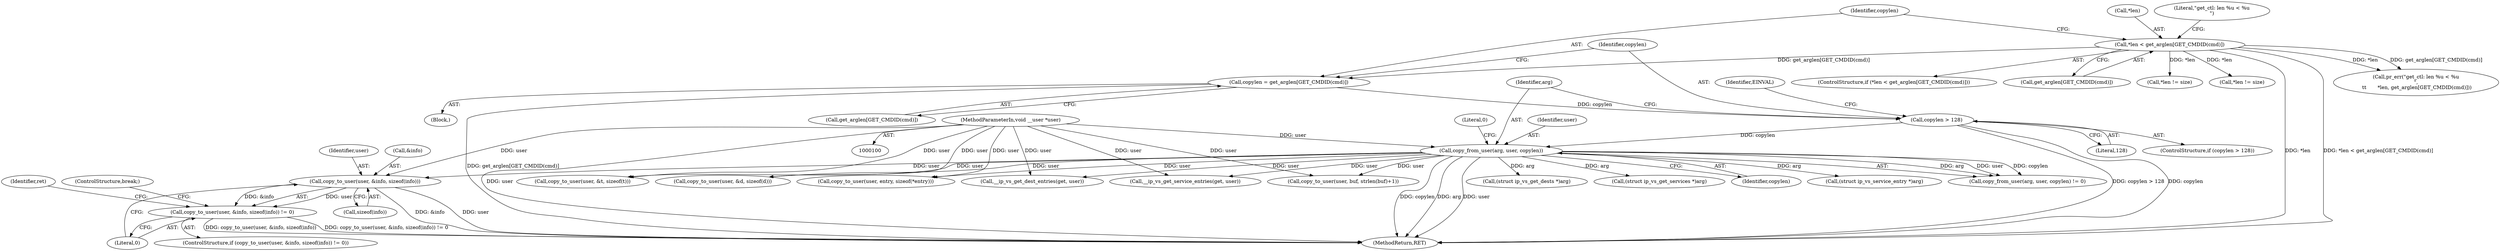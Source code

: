 digraph "0_linux_04bcef2a83f40c6db24222b27a52892cba39dffb@API" {
"1000236" [label="(Call,copy_to_user(user, &info, sizeof(info)))"];
"1000165" [label="(Call,copy_from_user(arg, user, copylen))"];
"1000103" [label="(MethodParameterIn,void __user *user)"];
"1000157" [label="(Call,copylen > 128)"];
"1000150" [label="(Call,copylen = get_arglen[GET_CMDID(cmd)])"];
"1000131" [label="(Call,*len < get_arglen[GET_CMDID(cmd)])"];
"1000235" [label="(Call,copy_to_user(user, &info, sizeof(info)) != 0)"];
"1000365" [label="(Call,(struct ip_vs_get_dests *)arg)"];
"1000150" [label="(Call,copylen = get_arglen[GET_CMDID(cmd)])"];
"1000167" [label="(Identifier,user)"];
"1000131" [label="(Call,*len < get_arglen[GET_CMDID(cmd)])"];
"1000287" [label="(Call,__ip_vs_get_service_entries(get, user))"];
"1000235" [label="(Call,copy_to_user(user, &info, sizeof(info)) != 0)"];
"1000234" [label="(ControlStructure,if (copy_to_user(user, &info, sizeof(info)) != 0))"];
"1000254" [label="(Call,(struct ip_vs_get_services *)arg)"];
"1000139" [label="(Call,pr_err(\"get_ctl: len %u < %u\n\",\n \t\t       *len, get_arglen[GET_CMDID(cmd)]))"];
"1000105" [label="(Block,)"];
"1000237" [label="(Identifier,user)"];
"1000520" [label="(MethodReturn,RET)"];
"1000240" [label="(Call,sizeof(info))"];
"1000165" [label="(Call,copy_from_user(arg, user, copylen))"];
"1000238" [label="(Call,&info)"];
"1000410" [label="(Call,copy_to_user(user, &t, sizeof(t)))"];
"1000156" [label="(ControlStructure,if (copylen > 128))"];
"1000130" [label="(ControlStructure,if (*len < get_arglen[GET_CMDID(cmd)]))"];
"1000157" [label="(Call,copylen > 128)"];
"1000497" [label="(Call,copy_to_user(user, &d, sizeof(d)))"];
"1000158" [label="(Identifier,copylen)"];
"1000166" [label="(Identifier,arg)"];
"1000134" [label="(Call,get_arglen[GET_CMDID(cmd)])"];
"1000236" [label="(Call,copy_to_user(user, &info, sizeof(info)))"];
"1000140" [label="(Literal,\"get_ctl: len %u < %u\n\")"];
"1000159" [label="(Literal,128)"];
"1000152" [label="(Call,get_arglen[GET_CMDID(cmd)])"];
"1000151" [label="(Identifier,copylen)"];
"1000270" [label="(Call,*len != size)"];
"1000247" [label="(ControlStructure,break;)"];
"1000162" [label="(Identifier,EINVAL)"];
"1000242" [label="(Literal,0)"];
"1000168" [label="(Identifier,copylen)"];
"1000244" [label="(Identifier,ret)"];
"1000340" [label="(Call,copy_to_user(user, entry, sizeof(*entry)))"];
"1000298" [label="(Call,(struct ip_vs_service_entry *)arg)"];
"1000381" [label="(Call,*len != size)"];
"1000164" [label="(Call,copy_from_user(arg, user, copylen) != 0)"];
"1000169" [label="(Literal,0)"];
"1000398" [label="(Call,__ip_vs_get_dest_entries(get, user))"];
"1000103" [label="(MethodParameterIn,void __user *user)"];
"1000194" [label="(Call,copy_to_user(user, buf, strlen(buf)+1))"];
"1000132" [label="(Call,*len)"];
"1000236" -> "1000235"  [label="AST: "];
"1000236" -> "1000240"  [label="CFG: "];
"1000237" -> "1000236"  [label="AST: "];
"1000238" -> "1000236"  [label="AST: "];
"1000240" -> "1000236"  [label="AST: "];
"1000242" -> "1000236"  [label="CFG: "];
"1000236" -> "1000520"  [label="DDG: user"];
"1000236" -> "1000520"  [label="DDG: &info"];
"1000236" -> "1000235"  [label="DDG: user"];
"1000236" -> "1000235"  [label="DDG: &info"];
"1000165" -> "1000236"  [label="DDG: user"];
"1000103" -> "1000236"  [label="DDG: user"];
"1000165" -> "1000164"  [label="AST: "];
"1000165" -> "1000168"  [label="CFG: "];
"1000166" -> "1000165"  [label="AST: "];
"1000167" -> "1000165"  [label="AST: "];
"1000168" -> "1000165"  [label="AST: "];
"1000169" -> "1000165"  [label="CFG: "];
"1000165" -> "1000520"  [label="DDG: copylen"];
"1000165" -> "1000520"  [label="DDG: arg"];
"1000165" -> "1000520"  [label="DDG: user"];
"1000165" -> "1000164"  [label="DDG: arg"];
"1000165" -> "1000164"  [label="DDG: user"];
"1000165" -> "1000164"  [label="DDG: copylen"];
"1000103" -> "1000165"  [label="DDG: user"];
"1000157" -> "1000165"  [label="DDG: copylen"];
"1000165" -> "1000194"  [label="DDG: user"];
"1000165" -> "1000254"  [label="DDG: arg"];
"1000165" -> "1000287"  [label="DDG: user"];
"1000165" -> "1000298"  [label="DDG: arg"];
"1000165" -> "1000340"  [label="DDG: user"];
"1000165" -> "1000365"  [label="DDG: arg"];
"1000165" -> "1000398"  [label="DDG: user"];
"1000165" -> "1000410"  [label="DDG: user"];
"1000165" -> "1000497"  [label="DDG: user"];
"1000103" -> "1000100"  [label="AST: "];
"1000103" -> "1000520"  [label="DDG: user"];
"1000103" -> "1000194"  [label="DDG: user"];
"1000103" -> "1000287"  [label="DDG: user"];
"1000103" -> "1000340"  [label="DDG: user"];
"1000103" -> "1000398"  [label="DDG: user"];
"1000103" -> "1000410"  [label="DDG: user"];
"1000103" -> "1000497"  [label="DDG: user"];
"1000157" -> "1000156"  [label="AST: "];
"1000157" -> "1000159"  [label="CFG: "];
"1000158" -> "1000157"  [label="AST: "];
"1000159" -> "1000157"  [label="AST: "];
"1000162" -> "1000157"  [label="CFG: "];
"1000166" -> "1000157"  [label="CFG: "];
"1000157" -> "1000520"  [label="DDG: copylen > 128"];
"1000157" -> "1000520"  [label="DDG: copylen"];
"1000150" -> "1000157"  [label="DDG: copylen"];
"1000150" -> "1000105"  [label="AST: "];
"1000150" -> "1000152"  [label="CFG: "];
"1000151" -> "1000150"  [label="AST: "];
"1000152" -> "1000150"  [label="AST: "];
"1000158" -> "1000150"  [label="CFG: "];
"1000150" -> "1000520"  [label="DDG: get_arglen[GET_CMDID(cmd)]"];
"1000131" -> "1000150"  [label="DDG: get_arglen[GET_CMDID(cmd)]"];
"1000131" -> "1000130"  [label="AST: "];
"1000131" -> "1000134"  [label="CFG: "];
"1000132" -> "1000131"  [label="AST: "];
"1000134" -> "1000131"  [label="AST: "];
"1000140" -> "1000131"  [label="CFG: "];
"1000151" -> "1000131"  [label="CFG: "];
"1000131" -> "1000520"  [label="DDG: *len"];
"1000131" -> "1000520"  [label="DDG: *len < get_arglen[GET_CMDID(cmd)]"];
"1000131" -> "1000139"  [label="DDG: *len"];
"1000131" -> "1000139"  [label="DDG: get_arglen[GET_CMDID(cmd)]"];
"1000131" -> "1000270"  [label="DDG: *len"];
"1000131" -> "1000381"  [label="DDG: *len"];
"1000235" -> "1000234"  [label="AST: "];
"1000235" -> "1000242"  [label="CFG: "];
"1000242" -> "1000235"  [label="AST: "];
"1000244" -> "1000235"  [label="CFG: "];
"1000247" -> "1000235"  [label="CFG: "];
"1000235" -> "1000520"  [label="DDG: copy_to_user(user, &info, sizeof(info))"];
"1000235" -> "1000520"  [label="DDG: copy_to_user(user, &info, sizeof(info)) != 0"];
}
